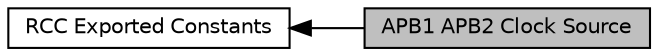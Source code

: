 digraph "APB1 APB2 Clock Source"
{
  edge [fontname="Helvetica",fontsize="10",labelfontname="Helvetica",labelfontsize="10"];
  node [fontname="Helvetica",fontsize="10",shape=box];
  rankdir=LR;
  Node2 [label="RCC Exported Constants",height=0.2,width=0.4,color="black", fillcolor="white", style="filled",URL="$group___r_c_c___exported___constants.html",tooltip=" "];
  Node1 [label="APB1 APB2 Clock Source",height=0.2,width=0.4,color="black", fillcolor="grey75", style="filled", fontcolor="black",tooltip=" "];
  Node2->Node1 [shape=plaintext, dir="back", style="solid"];
}
